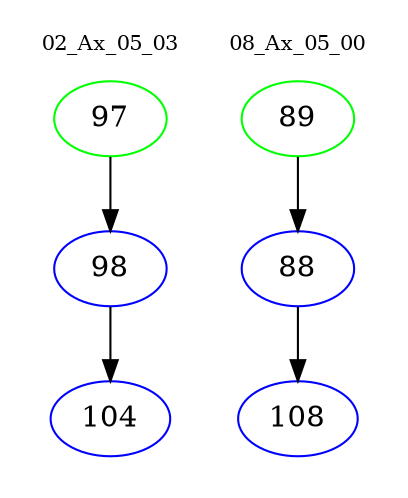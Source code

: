 digraph{
subgraph cluster_0 {
color = white
label = "02_Ax_05_03";
fontsize=10;
T0_97 [label="97", color="green"]
T0_97 -> T0_98 [color="black"]
T0_98 [label="98", color="blue"]
T0_98 -> T0_104 [color="black"]
T0_104 [label="104", color="blue"]
}
subgraph cluster_1 {
color = white
label = "08_Ax_05_00";
fontsize=10;
T1_89 [label="89", color="green"]
T1_89 -> T1_88 [color="black"]
T1_88 [label="88", color="blue"]
T1_88 -> T1_108 [color="black"]
T1_108 [label="108", color="blue"]
}
}
